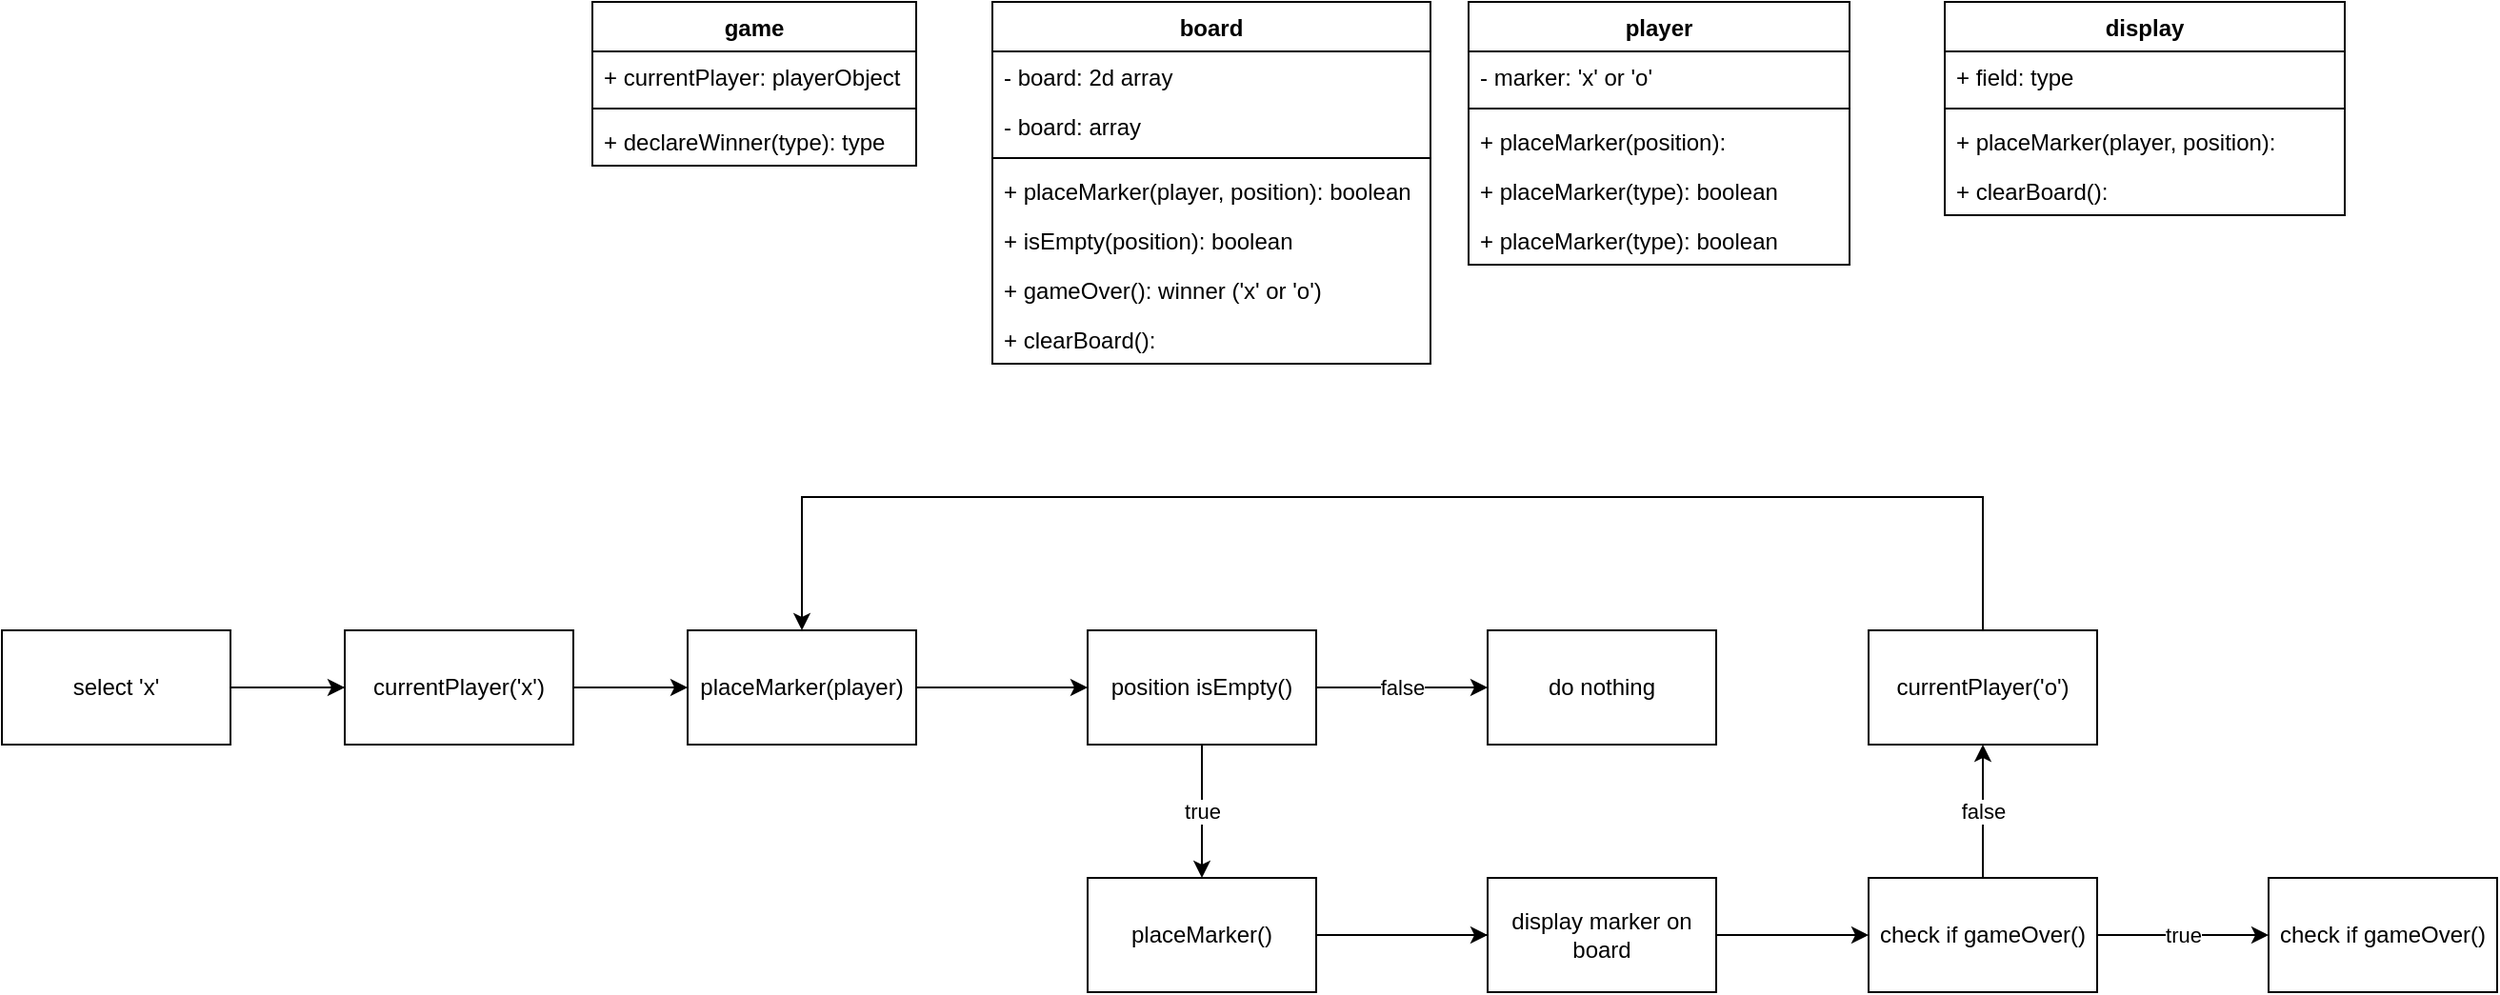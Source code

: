 <mxfile version="20.0.4" type="device"><diagram id="Qs37Ssz5usQm-zVT7Tnt" name="Page-1"><mxGraphModel dx="2062" dy="1026" grid="1" gridSize="10" guides="1" tooltips="1" connect="1" arrows="1" fold="1" page="1" pageScale="1" pageWidth="1600" pageHeight="900" math="0" shadow="0"><root><mxCell id="0"/><mxCell id="1" parent="0"/><mxCell id="TGMXV2UtBFg35R3BnDNP-1" value="board" style="swimlane;fontStyle=1;align=center;verticalAlign=top;childLayout=stackLayout;horizontal=1;startSize=26;horizontalStack=0;resizeParent=1;resizeParentMax=0;resizeLast=0;collapsible=1;marginBottom=0;" vertex="1" parent="1"><mxGeometry x="550" y="10" width="230" height="190" as="geometry"/></mxCell><mxCell id="TGMXV2UtBFg35R3BnDNP-2" value="- board: 2d array" style="text;strokeColor=none;fillColor=none;align=left;verticalAlign=top;spacingLeft=4;spacingRight=4;overflow=hidden;rotatable=0;points=[[0,0.5],[1,0.5]];portConstraint=eastwest;" vertex="1" parent="TGMXV2UtBFg35R3BnDNP-1"><mxGeometry y="26" width="230" height="26" as="geometry"/></mxCell><mxCell id="TGMXV2UtBFg35R3BnDNP-10" value="- board: array" style="text;strokeColor=none;fillColor=none;align=left;verticalAlign=top;spacingLeft=4;spacingRight=4;overflow=hidden;rotatable=0;points=[[0,0.5],[1,0.5]];portConstraint=eastwest;" vertex="1" parent="TGMXV2UtBFg35R3BnDNP-1"><mxGeometry y="52" width="230" height="26" as="geometry"/></mxCell><mxCell id="TGMXV2UtBFg35R3BnDNP-3" value="" style="line;strokeWidth=1;fillColor=none;align=left;verticalAlign=middle;spacingTop=-1;spacingLeft=3;spacingRight=3;rotatable=0;labelPosition=right;points=[];portConstraint=eastwest;" vertex="1" parent="TGMXV2UtBFg35R3BnDNP-1"><mxGeometry y="78" width="230" height="8" as="geometry"/></mxCell><mxCell id="TGMXV2UtBFg35R3BnDNP-4" value="+ placeMarker(player, position): boolean" style="text;strokeColor=none;fillColor=none;align=left;verticalAlign=top;spacingLeft=4;spacingRight=4;overflow=hidden;rotatable=0;points=[[0,0.5],[1,0.5]];portConstraint=eastwest;" vertex="1" parent="TGMXV2UtBFg35R3BnDNP-1"><mxGeometry y="86" width="230" height="26" as="geometry"/></mxCell><mxCell id="TGMXV2UtBFg35R3BnDNP-11" value="+ isEmpty(position): boolean" style="text;strokeColor=none;fillColor=none;align=left;verticalAlign=top;spacingLeft=4;spacingRight=4;overflow=hidden;rotatable=0;points=[[0,0.5],[1,0.5]];portConstraint=eastwest;" vertex="1" parent="TGMXV2UtBFg35R3BnDNP-1"><mxGeometry y="112" width="230" height="26" as="geometry"/></mxCell><mxCell id="TGMXV2UtBFg35R3BnDNP-26" value="+ gameOver(): winner ('x' or 'o')" style="text;strokeColor=none;fillColor=none;align=left;verticalAlign=top;spacingLeft=4;spacingRight=4;overflow=hidden;rotatable=0;points=[[0,0.5],[1,0.5]];portConstraint=eastwest;" vertex="1" parent="TGMXV2UtBFg35R3BnDNP-1"><mxGeometry y="138" width="230" height="26" as="geometry"/></mxCell><mxCell id="TGMXV2UtBFg35R3BnDNP-28" value="+ clearBoard(): " style="text;strokeColor=none;fillColor=none;align=left;verticalAlign=top;spacingLeft=4;spacingRight=4;overflow=hidden;rotatable=0;points=[[0,0.5],[1,0.5]];portConstraint=eastwest;" vertex="1" parent="TGMXV2UtBFg35R3BnDNP-1"><mxGeometry y="164" width="230" height="26" as="geometry"/></mxCell><mxCell id="TGMXV2UtBFg35R3BnDNP-12" value="player" style="swimlane;fontStyle=1;align=center;verticalAlign=top;childLayout=stackLayout;horizontal=1;startSize=26;horizontalStack=0;resizeParent=1;resizeParentMax=0;resizeLast=0;collapsible=1;marginBottom=0;" vertex="1" parent="1"><mxGeometry x="800" y="10" width="200" height="138" as="geometry"/></mxCell><mxCell id="TGMXV2UtBFg35R3BnDNP-13" value="- marker: 'x' or 'o'" style="text;strokeColor=none;fillColor=none;align=left;verticalAlign=top;spacingLeft=4;spacingRight=4;overflow=hidden;rotatable=0;points=[[0,0.5],[1,0.5]];portConstraint=eastwest;" vertex="1" parent="TGMXV2UtBFg35R3BnDNP-12"><mxGeometry y="26" width="200" height="26" as="geometry"/></mxCell><mxCell id="TGMXV2UtBFg35R3BnDNP-14" value="" style="line;strokeWidth=1;fillColor=none;align=left;verticalAlign=middle;spacingTop=-1;spacingLeft=3;spacingRight=3;rotatable=0;labelPosition=right;points=[];portConstraint=eastwest;" vertex="1" parent="TGMXV2UtBFg35R3BnDNP-12"><mxGeometry y="52" width="200" height="8" as="geometry"/></mxCell><mxCell id="TGMXV2UtBFg35R3BnDNP-15" value="+ placeMarker(position): " style="text;strokeColor=none;fillColor=none;align=left;verticalAlign=top;spacingLeft=4;spacingRight=4;overflow=hidden;rotatable=0;points=[[0,0.5],[1,0.5]];portConstraint=eastwest;" vertex="1" parent="TGMXV2UtBFg35R3BnDNP-12"><mxGeometry y="60" width="200" height="26" as="geometry"/></mxCell><mxCell id="TGMXV2UtBFg35R3BnDNP-16" value="+ placeMarker(type): boolean" style="text;strokeColor=none;fillColor=none;align=left;verticalAlign=top;spacingLeft=4;spacingRight=4;overflow=hidden;rotatable=0;points=[[0,0.5],[1,0.5]];portConstraint=eastwest;" vertex="1" parent="TGMXV2UtBFg35R3BnDNP-12"><mxGeometry y="86" width="200" height="26" as="geometry"/></mxCell><mxCell id="TGMXV2UtBFg35R3BnDNP-17" value="+ placeMarker(type): boolean" style="text;strokeColor=none;fillColor=none;align=left;verticalAlign=top;spacingLeft=4;spacingRight=4;overflow=hidden;rotatable=0;points=[[0,0.5],[1,0.5]];portConstraint=eastwest;" vertex="1" parent="TGMXV2UtBFg35R3BnDNP-12"><mxGeometry y="112" width="200" height="26" as="geometry"/></mxCell><mxCell id="TGMXV2UtBFg35R3BnDNP-18" value="display" style="swimlane;fontStyle=1;align=center;verticalAlign=top;childLayout=stackLayout;horizontal=1;startSize=26;horizontalStack=0;resizeParent=1;resizeParentMax=0;resizeLast=0;collapsible=1;marginBottom=0;" vertex="1" parent="1"><mxGeometry x="1050" y="10" width="210" height="112" as="geometry"/></mxCell><mxCell id="TGMXV2UtBFg35R3BnDNP-19" value="+ field: type" style="text;strokeColor=none;fillColor=none;align=left;verticalAlign=top;spacingLeft=4;spacingRight=4;overflow=hidden;rotatable=0;points=[[0,0.5],[1,0.5]];portConstraint=eastwest;" vertex="1" parent="TGMXV2UtBFg35R3BnDNP-18"><mxGeometry y="26" width="210" height="26" as="geometry"/></mxCell><mxCell id="TGMXV2UtBFg35R3BnDNP-20" value="" style="line;strokeWidth=1;fillColor=none;align=left;verticalAlign=middle;spacingTop=-1;spacingLeft=3;spacingRight=3;rotatable=0;labelPosition=right;points=[];portConstraint=eastwest;" vertex="1" parent="TGMXV2UtBFg35R3BnDNP-18"><mxGeometry y="52" width="210" height="8" as="geometry"/></mxCell><mxCell id="TGMXV2UtBFg35R3BnDNP-21" value="+ placeMarker(player, position): " style="text;strokeColor=none;fillColor=none;align=left;verticalAlign=top;spacingLeft=4;spacingRight=4;overflow=hidden;rotatable=0;points=[[0,0.5],[1,0.5]];portConstraint=eastwest;" vertex="1" parent="TGMXV2UtBFg35R3BnDNP-18"><mxGeometry y="60" width="210" height="26" as="geometry"/></mxCell><mxCell id="TGMXV2UtBFg35R3BnDNP-27" value="+ clearBoard(): " style="text;strokeColor=none;fillColor=none;align=left;verticalAlign=top;spacingLeft=4;spacingRight=4;overflow=hidden;rotatable=0;points=[[0,0.5],[1,0.5]];portConstraint=eastwest;" vertex="1" parent="TGMXV2UtBFg35R3BnDNP-18"><mxGeometry y="86" width="210" height="26" as="geometry"/></mxCell><mxCell id="TGMXV2UtBFg35R3BnDNP-22" value="game" style="swimlane;fontStyle=1;align=center;verticalAlign=top;childLayout=stackLayout;horizontal=1;startSize=26;horizontalStack=0;resizeParent=1;resizeParentMax=0;resizeLast=0;collapsible=1;marginBottom=0;" vertex="1" parent="1"><mxGeometry x="340" y="10" width="170" height="86" as="geometry"/></mxCell><mxCell id="TGMXV2UtBFg35R3BnDNP-23" value="+ currentPlayer: playerObject" style="text;strokeColor=none;fillColor=none;align=left;verticalAlign=top;spacingLeft=4;spacingRight=4;overflow=hidden;rotatable=0;points=[[0,0.5],[1,0.5]];portConstraint=eastwest;" vertex="1" parent="TGMXV2UtBFg35R3BnDNP-22"><mxGeometry y="26" width="170" height="26" as="geometry"/></mxCell><mxCell id="TGMXV2UtBFg35R3BnDNP-24" value="" style="line;strokeWidth=1;fillColor=none;align=left;verticalAlign=middle;spacingTop=-1;spacingLeft=3;spacingRight=3;rotatable=0;labelPosition=right;points=[];portConstraint=eastwest;" vertex="1" parent="TGMXV2UtBFg35R3BnDNP-22"><mxGeometry y="52" width="170" height="8" as="geometry"/></mxCell><mxCell id="TGMXV2UtBFg35R3BnDNP-25" value="+ declareWinner(type): type" style="text;strokeColor=none;fillColor=none;align=left;verticalAlign=top;spacingLeft=4;spacingRight=4;overflow=hidden;rotatable=0;points=[[0,0.5],[1,0.5]];portConstraint=eastwest;" vertex="1" parent="TGMXV2UtBFg35R3BnDNP-22"><mxGeometry y="60" width="170" height="26" as="geometry"/></mxCell><mxCell id="TGMXV2UtBFg35R3BnDNP-31" style="edgeStyle=orthogonalEdgeStyle;rounded=0;orthogonalLoop=1;jettySize=auto;html=1;startArrow=none;" edge="1" parent="1" source="TGMXV2UtBFg35R3BnDNP-42" target="TGMXV2UtBFg35R3BnDNP-30"><mxGeometry relative="1" as="geometry"/></mxCell><mxCell id="TGMXV2UtBFg35R3BnDNP-43" style="edgeStyle=orthogonalEdgeStyle;rounded=0;orthogonalLoop=1;jettySize=auto;html=1;" edge="1" parent="1" source="TGMXV2UtBFg35R3BnDNP-29" target="TGMXV2UtBFg35R3BnDNP-42"><mxGeometry relative="1" as="geometry"/></mxCell><mxCell id="TGMXV2UtBFg35R3BnDNP-29" value="select 'x'" style="rounded=0;whiteSpace=wrap;html=1;" vertex="1" parent="1"><mxGeometry x="30" y="340" width="120" height="60" as="geometry"/></mxCell><mxCell id="TGMXV2UtBFg35R3BnDNP-33" style="edgeStyle=orthogonalEdgeStyle;rounded=0;orthogonalLoop=1;jettySize=auto;html=1;" edge="1" parent="1" source="TGMXV2UtBFg35R3BnDNP-30" target="TGMXV2UtBFg35R3BnDNP-32"><mxGeometry relative="1" as="geometry"/></mxCell><mxCell id="TGMXV2UtBFg35R3BnDNP-30" value="placeMarker(player)" style="rounded=0;whiteSpace=wrap;html=1;" vertex="1" parent="1"><mxGeometry x="390" y="340" width="120" height="60" as="geometry"/></mxCell><mxCell id="TGMXV2UtBFg35R3BnDNP-36" value="&lt;div&gt;false&lt;/div&gt;" style="edgeStyle=orthogonalEdgeStyle;rounded=0;orthogonalLoop=1;jettySize=auto;html=1;" edge="1" parent="1" source="TGMXV2UtBFg35R3BnDNP-32" target="TGMXV2UtBFg35R3BnDNP-35"><mxGeometry relative="1" as="geometry"/></mxCell><mxCell id="TGMXV2UtBFg35R3BnDNP-38" value="true" style="edgeStyle=orthogonalEdgeStyle;rounded=0;orthogonalLoop=1;jettySize=auto;html=1;" edge="1" parent="1" source="TGMXV2UtBFg35R3BnDNP-32" target="TGMXV2UtBFg35R3BnDNP-37"><mxGeometry relative="1" as="geometry"/></mxCell><mxCell id="TGMXV2UtBFg35R3BnDNP-32" value="position isEmpty()" style="rounded=0;whiteSpace=wrap;html=1;" vertex="1" parent="1"><mxGeometry x="600" y="340" width="120" height="60" as="geometry"/></mxCell><mxCell id="TGMXV2UtBFg35R3BnDNP-40" style="edgeStyle=orthogonalEdgeStyle;rounded=0;orthogonalLoop=1;jettySize=auto;html=1;" edge="1" parent="1" source="TGMXV2UtBFg35R3BnDNP-37" target="TGMXV2UtBFg35R3BnDNP-39"><mxGeometry relative="1" as="geometry"/></mxCell><mxCell id="TGMXV2UtBFg35R3BnDNP-46" style="edgeStyle=orthogonalEdgeStyle;rounded=0;orthogonalLoop=1;jettySize=auto;html=1;startArrow=none;" edge="1" parent="1" source="TGMXV2UtBFg35R3BnDNP-39" target="TGMXV2UtBFg35R3BnDNP-45"><mxGeometry relative="1" as="geometry"/></mxCell><mxCell id="TGMXV2UtBFg35R3BnDNP-37" value="placeMarker()" style="rounded=0;whiteSpace=wrap;html=1;" vertex="1" parent="1"><mxGeometry x="600" y="470" width="120" height="60" as="geometry"/></mxCell><mxCell id="TGMXV2UtBFg35R3BnDNP-49" value="false" style="edgeStyle=orthogonalEdgeStyle;rounded=0;orthogonalLoop=1;jettySize=auto;html=1;" edge="1" parent="1" source="TGMXV2UtBFg35R3BnDNP-45" target="TGMXV2UtBFg35R3BnDNP-48"><mxGeometry relative="1" as="geometry"/></mxCell><mxCell id="TGMXV2UtBFg35R3BnDNP-52" value="true" style="edgeStyle=orthogonalEdgeStyle;rounded=0;orthogonalLoop=1;jettySize=auto;html=1;" edge="1" parent="1" source="TGMXV2UtBFg35R3BnDNP-45" target="TGMXV2UtBFg35R3BnDNP-50"><mxGeometry relative="1" as="geometry"/></mxCell><mxCell id="TGMXV2UtBFg35R3BnDNP-45" value="check if gameOver()" style="rounded=0;whiteSpace=wrap;html=1;" vertex="1" parent="1"><mxGeometry x="1010" y="470" width="120" height="60" as="geometry"/></mxCell><mxCell id="TGMXV2UtBFg35R3BnDNP-50" value="check if gameOver()" style="rounded=0;whiteSpace=wrap;html=1;" vertex="1" parent="1"><mxGeometry x="1220" y="470" width="120" height="60" as="geometry"/></mxCell><mxCell id="TGMXV2UtBFg35R3BnDNP-51" style="edgeStyle=orthogonalEdgeStyle;rounded=0;orthogonalLoop=1;jettySize=auto;html=1;" edge="1" parent="1" source="TGMXV2UtBFg35R3BnDNP-48" target="TGMXV2UtBFg35R3BnDNP-30"><mxGeometry relative="1" as="geometry"><mxPoint x="950" y="290" as="targetPoint"/><Array as="points"><mxPoint x="1070" y="270"/><mxPoint x="450" y="270"/></Array></mxGeometry></mxCell><mxCell id="TGMXV2UtBFg35R3BnDNP-48" value="currentPlayer('o')" style="rounded=0;whiteSpace=wrap;html=1;" vertex="1" parent="1"><mxGeometry x="1010" y="340" width="120" height="60" as="geometry"/></mxCell><mxCell id="TGMXV2UtBFg35R3BnDNP-35" value="do nothing" style="rounded=0;whiteSpace=wrap;html=1;" vertex="1" parent="1"><mxGeometry x="810" y="340" width="120" height="60" as="geometry"/></mxCell><mxCell id="TGMXV2UtBFg35R3BnDNP-42" value="currentPlayer('x')" style="rounded=0;whiteSpace=wrap;html=1;" vertex="1" parent="1"><mxGeometry x="210" y="340" width="120" height="60" as="geometry"/></mxCell><mxCell id="TGMXV2UtBFg35R3BnDNP-44" value="" style="edgeStyle=orthogonalEdgeStyle;rounded=0;orthogonalLoop=1;jettySize=auto;html=1;endArrow=none;" edge="1" parent="1" source="TGMXV2UtBFg35R3BnDNP-29" target="TGMXV2UtBFg35R3BnDNP-42"><mxGeometry relative="1" as="geometry"><mxPoint x="150" y="370" as="sourcePoint"/><mxPoint x="380" y="370" as="targetPoint"/></mxGeometry></mxCell><mxCell id="TGMXV2UtBFg35R3BnDNP-39" value="&lt;div&gt;display marker on board&lt;/div&gt;" style="rounded=0;whiteSpace=wrap;html=1;" vertex="1" parent="1"><mxGeometry x="810" y="470" width="120" height="60" as="geometry"/></mxCell><mxCell id="TGMXV2UtBFg35R3BnDNP-47" value="" style="edgeStyle=orthogonalEdgeStyle;rounded=0;orthogonalLoop=1;jettySize=auto;html=1;endArrow=none;" edge="1" parent="1" source="TGMXV2UtBFg35R3BnDNP-37" target="TGMXV2UtBFg35R3BnDNP-39"><mxGeometry relative="1" as="geometry"><mxPoint x="720" y="500" as="sourcePoint"/><mxPoint x="910" y="500" as="targetPoint"/></mxGeometry></mxCell></root></mxGraphModel></diagram></mxfile>